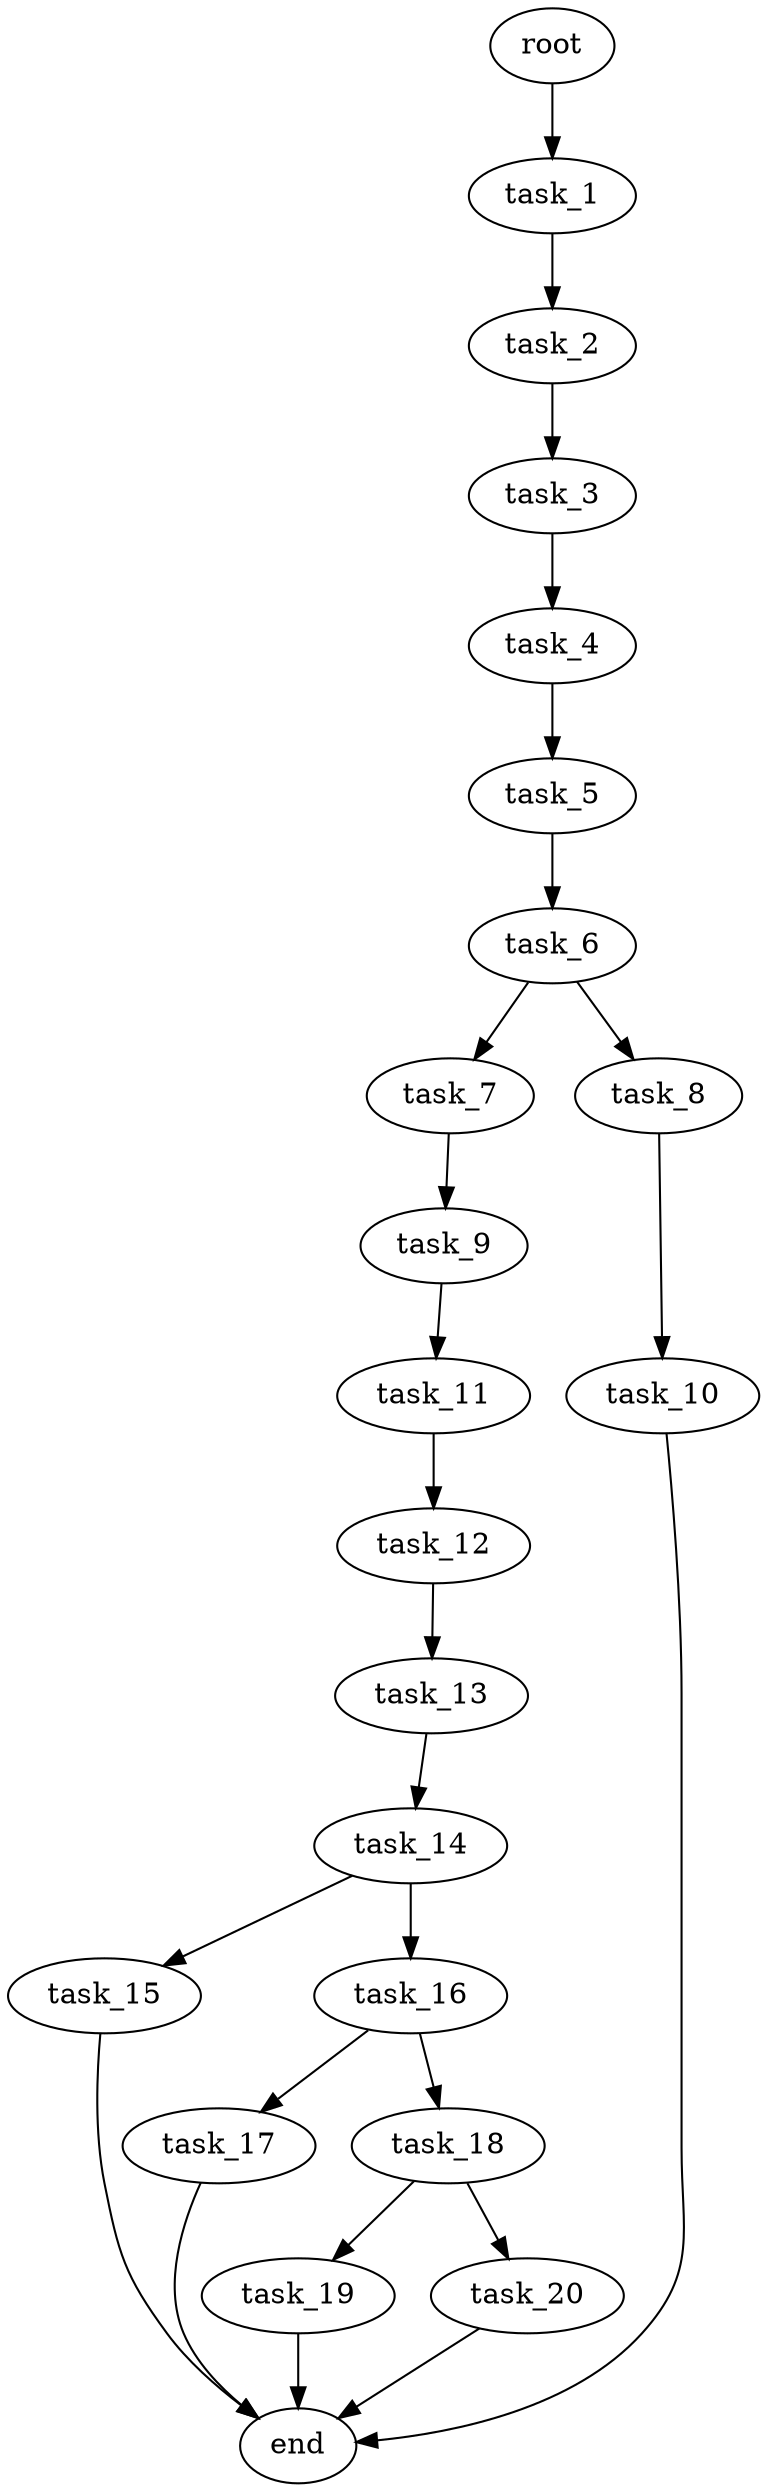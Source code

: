 digraph G {
  root [size="0.000000e+00"];
  task_1 [size="7.614974e+10"];
  task_2 [size="6.762669e+10"];
  task_3 [size="4.895098e+10"];
  task_4 [size="5.774678e+10"];
  task_5 [size="2.687903e+10"];
  task_6 [size="4.142837e+10"];
  task_7 [size="4.520465e+10"];
  task_8 [size="6.336644e+10"];
  task_9 [size="8.801371e+10"];
  task_10 [size="9.318547e+09"];
  task_11 [size="5.156619e+10"];
  task_12 [size="2.782979e+10"];
  task_13 [size="9.363425e+10"];
  task_14 [size="3.691343e+10"];
  task_15 [size="9.502591e+10"];
  task_16 [size="3.273566e+10"];
  task_17 [size="2.572838e+08"];
  task_18 [size="7.741579e+10"];
  task_19 [size="7.327508e+10"];
  task_20 [size="7.309588e+10"];
  end [size="0.000000e+00"];

  root -> task_1 [size="1.000000e-12"];
  task_1 -> task_2 [size="6.762669e+08"];
  task_2 -> task_3 [size="4.895098e+08"];
  task_3 -> task_4 [size="5.774678e+08"];
  task_4 -> task_5 [size="2.687903e+08"];
  task_5 -> task_6 [size="4.142837e+08"];
  task_6 -> task_7 [size="4.520465e+08"];
  task_6 -> task_8 [size="6.336644e+08"];
  task_7 -> task_9 [size="8.801371e+08"];
  task_8 -> task_10 [size="9.318547e+07"];
  task_9 -> task_11 [size="5.156619e+08"];
  task_10 -> end [size="1.000000e-12"];
  task_11 -> task_12 [size="2.782979e+08"];
  task_12 -> task_13 [size="9.363425e+08"];
  task_13 -> task_14 [size="3.691343e+08"];
  task_14 -> task_15 [size="9.502591e+08"];
  task_14 -> task_16 [size="3.273566e+08"];
  task_15 -> end [size="1.000000e-12"];
  task_16 -> task_17 [size="2.572838e+06"];
  task_16 -> task_18 [size="7.741579e+08"];
  task_17 -> end [size="1.000000e-12"];
  task_18 -> task_19 [size="7.327508e+08"];
  task_18 -> task_20 [size="7.309588e+08"];
  task_19 -> end [size="1.000000e-12"];
  task_20 -> end [size="1.000000e-12"];
}
